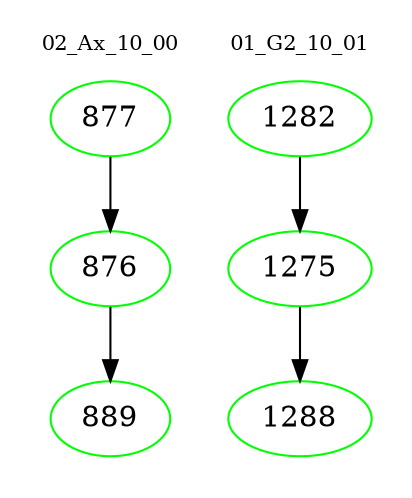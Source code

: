 digraph{
subgraph cluster_0 {
color = white
label = "02_Ax_10_00";
fontsize=10;
T0_877 [label="877", color="green"]
T0_877 -> T0_876 [color="black"]
T0_876 [label="876", color="green"]
T0_876 -> T0_889 [color="black"]
T0_889 [label="889", color="green"]
}
subgraph cluster_1 {
color = white
label = "01_G2_10_01";
fontsize=10;
T1_1282 [label="1282", color="green"]
T1_1282 -> T1_1275 [color="black"]
T1_1275 [label="1275", color="green"]
T1_1275 -> T1_1288 [color="black"]
T1_1288 [label="1288", color="green"]
}
}
